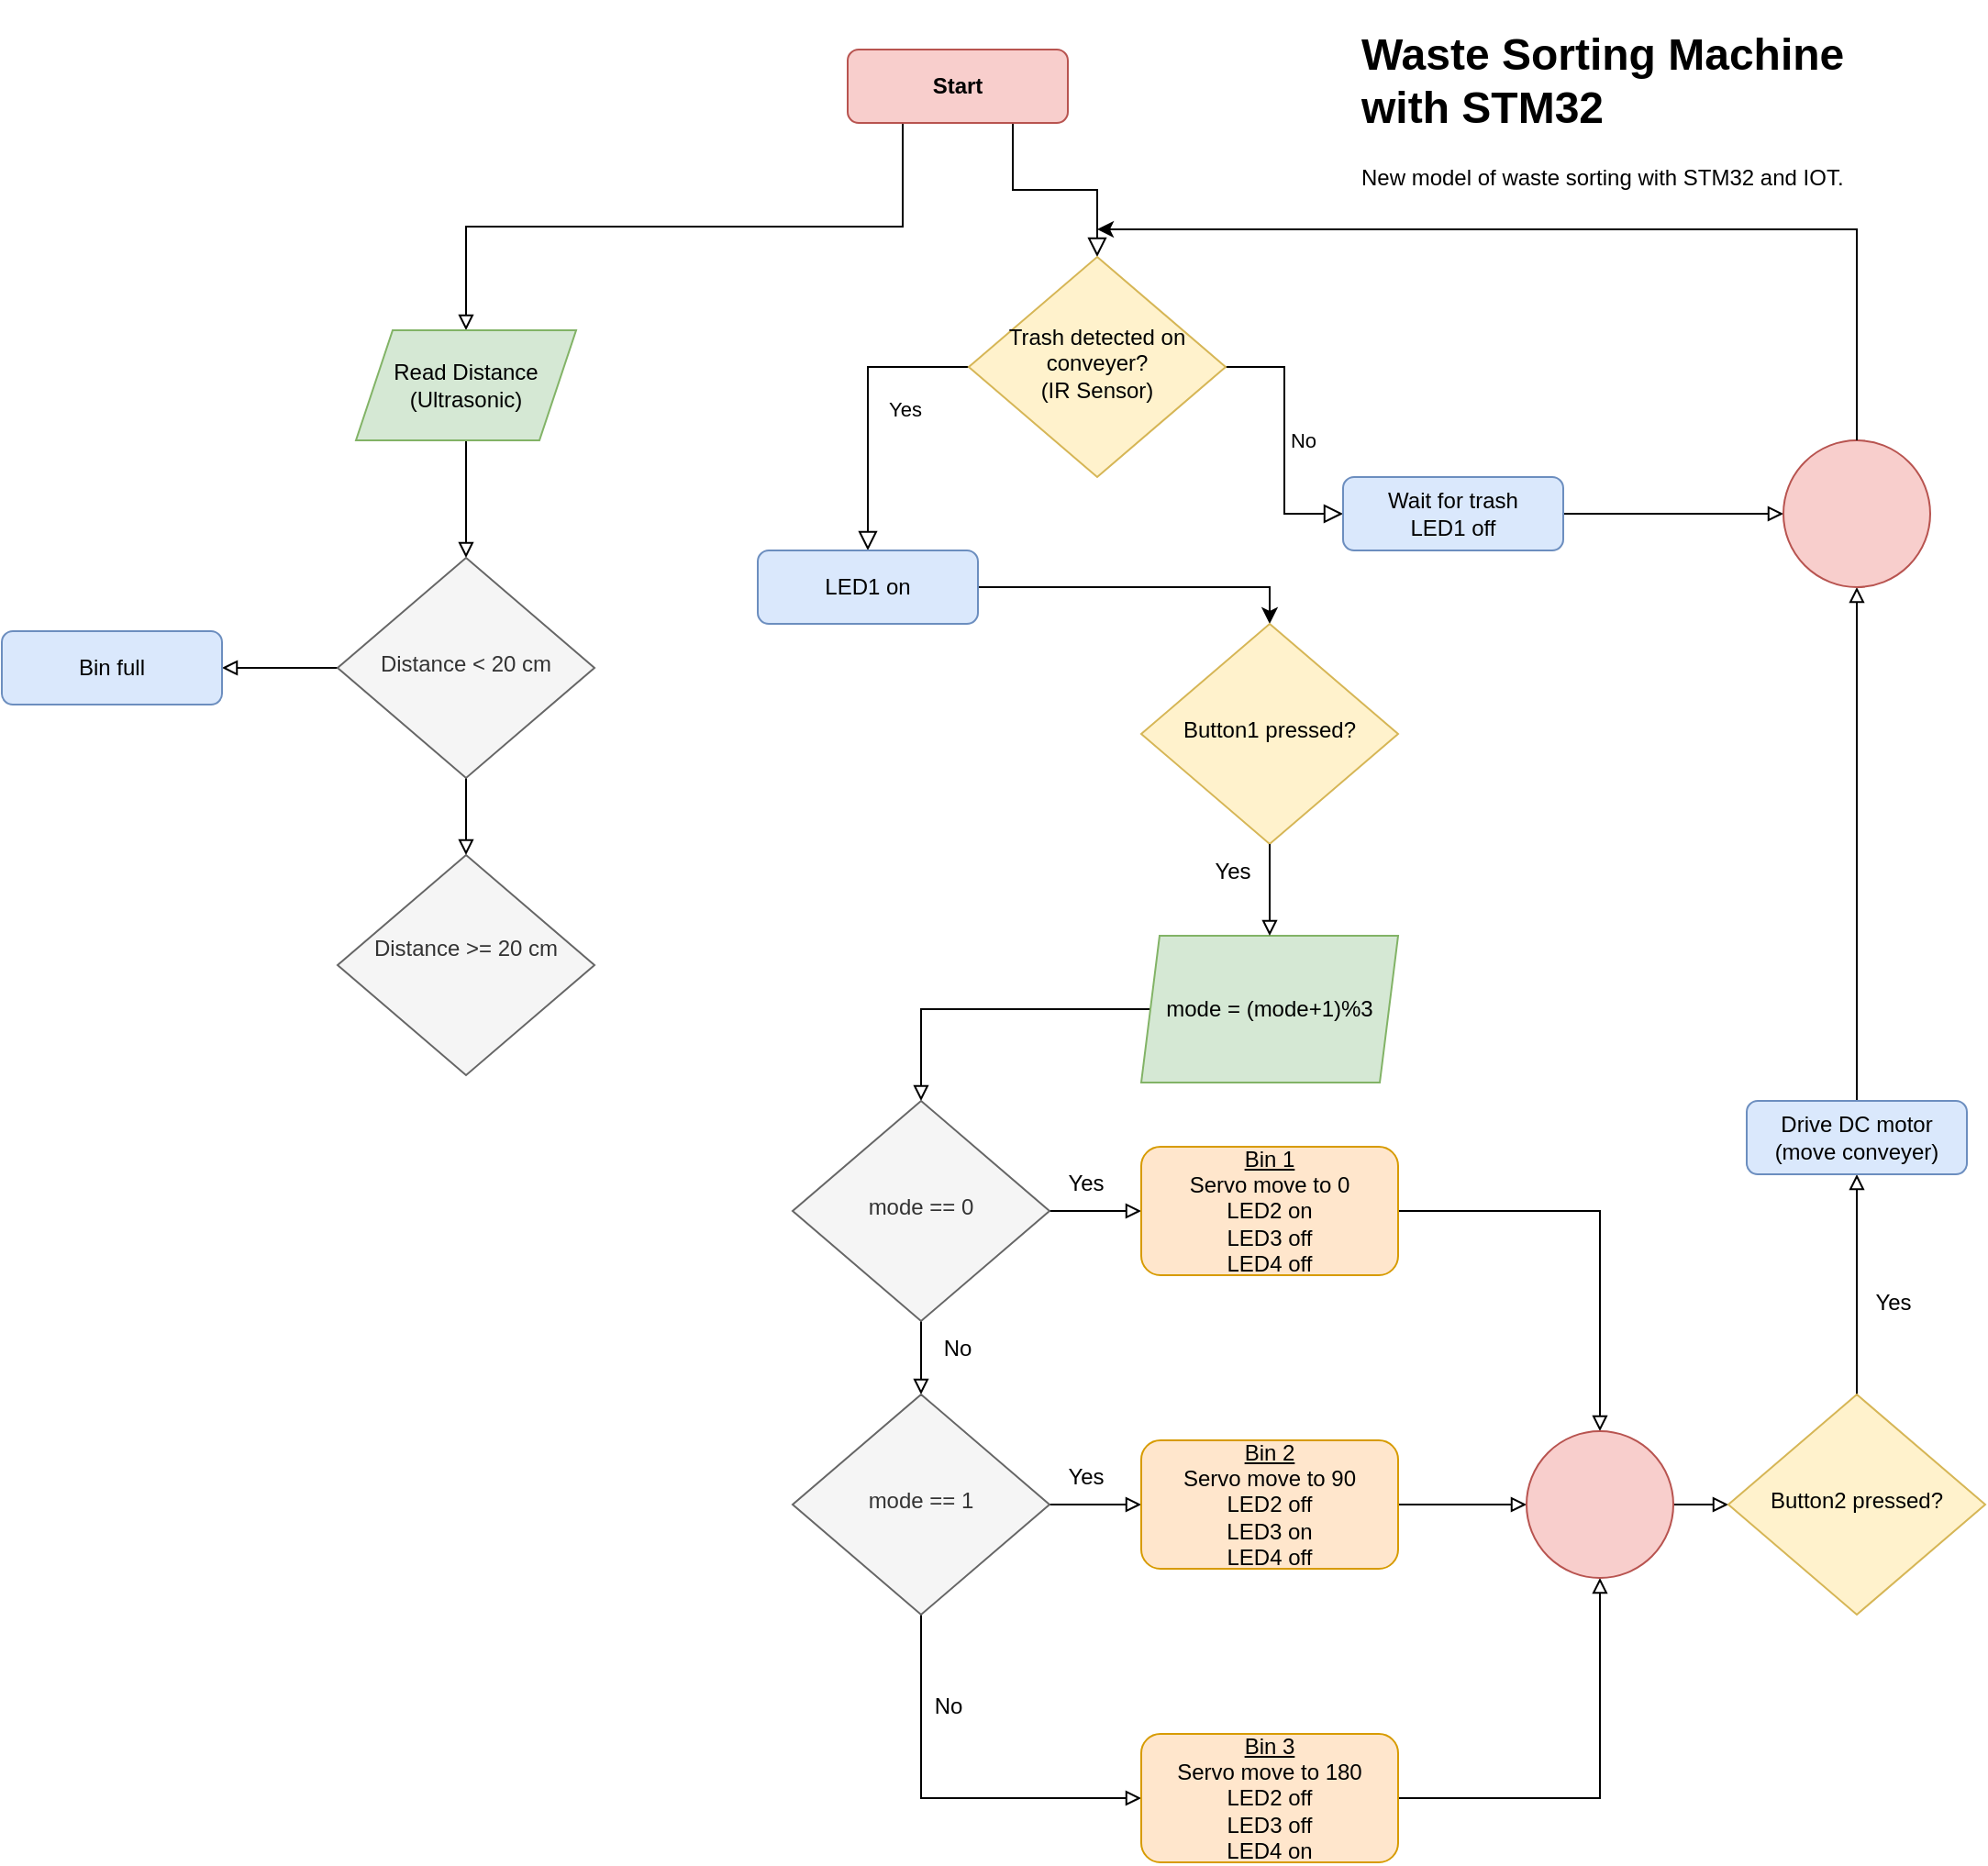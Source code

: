 <mxfile version="20.3.6" type="github">
  <diagram id="C5RBs43oDa-KdzZeNtuy" name="Page-1">
    <mxGraphModel dx="1781" dy="794" grid="0" gridSize="10" guides="1" tooltips="1" connect="1" arrows="1" fold="1" page="0" pageScale="1" pageWidth="827" pageHeight="1169" math="0" shadow="0">
      <root>
        <mxCell id="WIyWlLk6GJQsqaUBKTNV-0" />
        <mxCell id="WIyWlLk6GJQsqaUBKTNV-1" parent="WIyWlLk6GJQsqaUBKTNV-0" />
        <mxCell id="WIyWlLk6GJQsqaUBKTNV-2" value="" style="rounded=0;html=1;jettySize=auto;orthogonalLoop=1;fontSize=11;endArrow=block;endFill=0;endSize=8;strokeWidth=1;shadow=0;labelBackgroundColor=none;edgeStyle=orthogonalEdgeStyle;exitX=0.75;exitY=1;exitDx=0;exitDy=0;" parent="WIyWlLk6GJQsqaUBKTNV-1" source="WIyWlLk6GJQsqaUBKTNV-3" target="WIyWlLk6GJQsqaUBKTNV-6" edge="1">
          <mxGeometry relative="1" as="geometry" />
        </mxCell>
        <mxCell id="u0QpZHohOQBvSTu-kbXx-72" style="edgeStyle=orthogonalEdgeStyle;rounded=0;orthogonalLoop=1;jettySize=auto;html=1;exitX=0.25;exitY=1;exitDx=0;exitDy=0;entryX=0.5;entryY=0;entryDx=0;entryDy=0;fontSize=12;startArrow=none;startFill=0;endArrow=block;endFill=0;" edge="1" parent="WIyWlLk6GJQsqaUBKTNV-1" source="WIyWlLk6GJQsqaUBKTNV-3" target="u0QpZHohOQBvSTu-kbXx-71">
          <mxGeometry relative="1" as="geometry" />
        </mxCell>
        <mxCell id="WIyWlLk6GJQsqaUBKTNV-3" value="&lt;b&gt;Start&lt;/b&gt;" style="rounded=1;whiteSpace=wrap;html=1;fontSize=12;glass=0;strokeWidth=1;shadow=0;fillColor=#f8cecc;strokeColor=#b85450;" parent="WIyWlLk6GJQsqaUBKTNV-1" vertex="1">
          <mxGeometry x="160" y="27" width="120" height="40" as="geometry" />
        </mxCell>
        <mxCell id="WIyWlLk6GJQsqaUBKTNV-4" value="Yes" style="rounded=0;html=1;jettySize=auto;orthogonalLoop=1;fontSize=11;endArrow=block;endFill=0;endSize=8;strokeWidth=1;shadow=0;labelBackgroundColor=none;edgeStyle=orthogonalEdgeStyle;entryX=0.5;entryY=0;entryDx=0;entryDy=0;exitX=0;exitY=0.5;exitDx=0;exitDy=0;" parent="WIyWlLk6GJQsqaUBKTNV-1" source="WIyWlLk6GJQsqaUBKTNV-6" target="u0QpZHohOQBvSTu-kbXx-3" edge="1">
          <mxGeometry y="20" relative="1" as="geometry">
            <mxPoint as="offset" />
            <mxPoint x="220" y="380" as="targetPoint" />
            <Array as="points" />
          </mxGeometry>
        </mxCell>
        <mxCell id="WIyWlLk6GJQsqaUBKTNV-5" value="No" style="edgeStyle=orthogonalEdgeStyle;rounded=0;html=1;jettySize=auto;orthogonalLoop=1;fontSize=11;endArrow=block;endFill=0;endSize=8;strokeWidth=1;shadow=0;labelBackgroundColor=none;" parent="WIyWlLk6GJQsqaUBKTNV-1" source="WIyWlLk6GJQsqaUBKTNV-6" target="WIyWlLk6GJQsqaUBKTNV-7" edge="1">
          <mxGeometry y="10" relative="1" as="geometry">
            <mxPoint as="offset" />
          </mxGeometry>
        </mxCell>
        <mxCell id="WIyWlLk6GJQsqaUBKTNV-6" value="&lt;div style=&quot;&quot;&gt;&lt;span style=&quot;background-color: initial;&quot;&gt;Trash detected on conveyer?&lt;/span&gt;&lt;/div&gt;&lt;div style=&quot;&quot;&gt;(IR Sensor)&lt;/div&gt;" style="rhombus;whiteSpace=wrap;html=1;shadow=0;fontFamily=Helvetica;fontSize=12;align=center;strokeWidth=1;spacing=6;spacingTop=-4;fillColor=#fff2cc;strokeColor=#d6b656;" parent="WIyWlLk6GJQsqaUBKTNV-1" vertex="1">
          <mxGeometry x="226" y="140" width="140" height="120" as="geometry" />
        </mxCell>
        <mxCell id="u0QpZHohOQBvSTu-kbXx-64" style="edgeStyle=orthogonalEdgeStyle;rounded=0;orthogonalLoop=1;jettySize=auto;html=1;entryX=0;entryY=0.5;entryDx=0;entryDy=0;fontSize=12;startArrow=none;startFill=0;endArrow=block;endFill=0;" edge="1" parent="WIyWlLk6GJQsqaUBKTNV-1" source="WIyWlLk6GJQsqaUBKTNV-7" target="u0QpZHohOQBvSTu-kbXx-63">
          <mxGeometry relative="1" as="geometry" />
        </mxCell>
        <mxCell id="WIyWlLk6GJQsqaUBKTNV-7" value="Wait for trash&lt;br&gt;LED1 off" style="rounded=1;whiteSpace=wrap;html=1;fontSize=12;glass=0;strokeWidth=1;shadow=0;fillColor=#dae8fc;strokeColor=#6c8ebf;" parent="WIyWlLk6GJQsqaUBKTNV-1" vertex="1">
          <mxGeometry x="430" y="260" width="120" height="40" as="geometry" />
        </mxCell>
        <mxCell id="u0QpZHohOQBvSTu-kbXx-13" style="edgeStyle=orthogonalEdgeStyle;rounded=0;orthogonalLoop=1;jettySize=auto;html=1;entryX=0.5;entryY=0;entryDx=0;entryDy=0;fontSize=12;" edge="1" parent="WIyWlLk6GJQsqaUBKTNV-1" source="u0QpZHohOQBvSTu-kbXx-3" target="u0QpZHohOQBvSTu-kbXx-8">
          <mxGeometry relative="1" as="geometry" />
        </mxCell>
        <mxCell id="u0QpZHohOQBvSTu-kbXx-3" value="LED1 on" style="rounded=1;whiteSpace=wrap;html=1;fontSize=12;fillColor=#dae8fc;strokeColor=#6c8ebf;" vertex="1" parent="WIyWlLk6GJQsqaUBKTNV-1">
          <mxGeometry x="111" y="300" width="120" height="40" as="geometry" />
        </mxCell>
        <mxCell id="u0QpZHohOQBvSTu-kbXx-5" value="&lt;h1&gt;Waste Sorting Machine with STM32&lt;/h1&gt;&lt;p&gt;New model of waste sorting with STM32 and IOT.&lt;/p&gt;" style="text;html=1;strokeColor=none;fillColor=none;spacing=5;spacingTop=-20;whiteSpace=wrap;overflow=hidden;rounded=0;fontSize=12;" vertex="1" parent="WIyWlLk6GJQsqaUBKTNV-1">
          <mxGeometry x="435" y="10" width="285" height="100" as="geometry" />
        </mxCell>
        <mxCell id="u0QpZHohOQBvSTu-kbXx-8" value="&lt;div style=&quot;&quot;&gt;Button1 pressed?&lt;/div&gt;" style="rhombus;whiteSpace=wrap;html=1;shadow=0;fontFamily=Helvetica;fontSize=12;align=center;strokeWidth=1;spacing=6;spacingTop=-4;fillColor=#fff2cc;strokeColor=#d6b656;" vertex="1" parent="WIyWlLk6GJQsqaUBKTNV-1">
          <mxGeometry x="320" y="340" width="140" height="120" as="geometry" />
        </mxCell>
        <mxCell id="u0QpZHohOQBvSTu-kbXx-34" style="edgeStyle=orthogonalEdgeStyle;rounded=0;orthogonalLoop=1;jettySize=auto;html=1;entryX=0.5;entryY=0;entryDx=0;entryDy=0;fontSize=12;startArrow=none;startFill=0;endArrow=block;endFill=0;" edge="1" parent="WIyWlLk6GJQsqaUBKTNV-1" source="u0QpZHohOQBvSTu-kbXx-14" target="u0QpZHohOQBvSTu-kbXx-30">
          <mxGeometry relative="1" as="geometry" />
        </mxCell>
        <mxCell id="u0QpZHohOQBvSTu-kbXx-14" value="mode = (mode+1)%3" style="shape=parallelogram;perimeter=parallelogramPerimeter;whiteSpace=wrap;html=1;fixedSize=1;fontSize=12;fillColor=#d5e8d4;strokeColor=#82b366;size=10;" vertex="1" parent="WIyWlLk6GJQsqaUBKTNV-1">
          <mxGeometry x="320" y="510" width="140" height="80" as="geometry" />
        </mxCell>
        <mxCell id="u0QpZHohOQBvSTu-kbXx-35" style="edgeStyle=orthogonalEdgeStyle;rounded=0;orthogonalLoop=1;jettySize=auto;html=1;entryX=0.5;entryY=0;entryDx=0;entryDy=0;fontSize=12;startArrow=none;startFill=0;endArrow=block;endFill=0;" edge="1" parent="WIyWlLk6GJQsqaUBKTNV-1" source="u0QpZHohOQBvSTu-kbXx-30" target="u0QpZHohOQBvSTu-kbXx-31">
          <mxGeometry relative="1" as="geometry" />
        </mxCell>
        <mxCell id="u0QpZHohOQBvSTu-kbXx-40" style="edgeStyle=orthogonalEdgeStyle;rounded=0;orthogonalLoop=1;jettySize=auto;html=1;entryX=0;entryY=0.5;entryDx=0;entryDy=0;fontSize=12;startArrow=none;startFill=0;endArrow=block;endFill=0;" edge="1" parent="WIyWlLk6GJQsqaUBKTNV-1" source="u0QpZHohOQBvSTu-kbXx-30" target="u0QpZHohOQBvSTu-kbXx-37">
          <mxGeometry relative="1" as="geometry" />
        </mxCell>
        <mxCell id="u0QpZHohOQBvSTu-kbXx-30" value="&lt;div style=&quot;&quot;&gt;mode == 0&lt;/div&gt;" style="rhombus;whiteSpace=wrap;html=1;shadow=0;fontFamily=Helvetica;fontSize=12;align=center;strokeWidth=1;spacing=6;spacingTop=-4;fillColor=#f5f5f5;strokeColor=#666666;fontColor=#333333;" vertex="1" parent="WIyWlLk6GJQsqaUBKTNV-1">
          <mxGeometry x="130" y="600" width="140" height="120" as="geometry" />
        </mxCell>
        <mxCell id="u0QpZHohOQBvSTu-kbXx-36" style="edgeStyle=orthogonalEdgeStyle;rounded=0;orthogonalLoop=1;jettySize=auto;html=1;fontSize=12;startArrow=none;startFill=0;endArrow=block;endFill=0;entryX=0;entryY=0.5;entryDx=0;entryDy=0;exitX=0.5;exitY=1;exitDx=0;exitDy=0;" edge="1" parent="WIyWlLk6GJQsqaUBKTNV-1" source="u0QpZHohOQBvSTu-kbXx-31" target="u0QpZHohOQBvSTu-kbXx-39">
          <mxGeometry relative="1" as="geometry">
            <mxPoint x="200" y="989" as="targetPoint" />
            <Array as="points">
              <mxPoint x="200" y="980" />
            </Array>
          </mxGeometry>
        </mxCell>
        <mxCell id="u0QpZHohOQBvSTu-kbXx-41" style="edgeStyle=orthogonalEdgeStyle;rounded=0;orthogonalLoop=1;jettySize=auto;html=1;entryX=0;entryY=0.5;entryDx=0;entryDy=0;fontSize=12;startArrow=none;startFill=0;endArrow=block;endFill=0;" edge="1" parent="WIyWlLk6GJQsqaUBKTNV-1" source="u0QpZHohOQBvSTu-kbXx-31" target="u0QpZHohOQBvSTu-kbXx-38">
          <mxGeometry relative="1" as="geometry" />
        </mxCell>
        <mxCell id="u0QpZHohOQBvSTu-kbXx-31" value="&lt;div style=&quot;&quot;&gt;mode == 1&lt;/div&gt;" style="rhombus;whiteSpace=wrap;html=1;shadow=0;fontFamily=Helvetica;fontSize=12;align=center;strokeWidth=1;spacing=6;spacingTop=-4;fillColor=#f5f5f5;strokeColor=#666666;fontColor=#333333;" vertex="1" parent="WIyWlLk6GJQsqaUBKTNV-1">
          <mxGeometry x="130" y="760" width="140" height="120" as="geometry" />
        </mxCell>
        <mxCell id="u0QpZHohOQBvSTu-kbXx-28" value="" style="edgeStyle=orthogonalEdgeStyle;rounded=0;orthogonalLoop=1;jettySize=auto;html=1;fontSize=12;startArrow=none;startFill=0;endArrow=block;endFill=0;" edge="1" parent="WIyWlLk6GJQsqaUBKTNV-1" source="u0QpZHohOQBvSTu-kbXx-8" target="u0QpZHohOQBvSTu-kbXx-14">
          <mxGeometry relative="1" as="geometry" />
        </mxCell>
        <mxCell id="u0QpZHohOQBvSTu-kbXx-24" value="Yes" style="text;html=1;strokeColor=none;fillColor=none;align=center;verticalAlign=middle;whiteSpace=wrap;rounded=0;fontSize=12;rotation=0;" vertex="1" parent="WIyWlLk6GJQsqaUBKTNV-1">
          <mxGeometry x="340" y="460" width="60" height="30" as="geometry" />
        </mxCell>
        <mxCell id="u0QpZHohOQBvSTu-kbXx-51" style="edgeStyle=orthogonalEdgeStyle;rounded=0;orthogonalLoop=1;jettySize=auto;html=1;entryX=0.5;entryY=0;entryDx=0;entryDy=0;fontSize=12;startArrow=none;startFill=0;endArrow=block;endFill=0;" edge="1" parent="WIyWlLk6GJQsqaUBKTNV-1" source="u0QpZHohOQBvSTu-kbXx-37" target="u0QpZHohOQBvSTu-kbXx-50">
          <mxGeometry relative="1" as="geometry" />
        </mxCell>
        <mxCell id="u0QpZHohOQBvSTu-kbXx-37" value="&lt;u&gt;Bin 1&lt;/u&gt;&lt;br&gt;Servo move to 0&lt;br&gt;LED2 on&lt;br&gt;LED3 off&lt;br&gt;LED4 off" style="rounded=1;whiteSpace=wrap;html=1;fontSize=12;fillColor=#ffe6cc;strokeColor=#d79b00;" vertex="1" parent="WIyWlLk6GJQsqaUBKTNV-1">
          <mxGeometry x="320" y="625" width="140" height="70" as="geometry" />
        </mxCell>
        <mxCell id="u0QpZHohOQBvSTu-kbXx-52" style="edgeStyle=orthogonalEdgeStyle;rounded=0;orthogonalLoop=1;jettySize=auto;html=1;entryX=0;entryY=0.5;entryDx=0;entryDy=0;fontSize=12;startArrow=none;startFill=0;endArrow=block;endFill=0;" edge="1" parent="WIyWlLk6GJQsqaUBKTNV-1" source="u0QpZHohOQBvSTu-kbXx-38" target="u0QpZHohOQBvSTu-kbXx-50">
          <mxGeometry relative="1" as="geometry" />
        </mxCell>
        <mxCell id="u0QpZHohOQBvSTu-kbXx-38" value="&lt;u&gt;Bin 2&lt;/u&gt;&lt;br&gt;Servo move to 90&lt;br&gt;LED2 off&lt;br&gt;LED3 on&lt;br&gt;LED4 off" style="rounded=1;whiteSpace=wrap;html=1;fontSize=12;fillColor=#ffe6cc;strokeColor=#d79b00;" vertex="1" parent="WIyWlLk6GJQsqaUBKTNV-1">
          <mxGeometry x="320" y="785" width="140" height="70" as="geometry" />
        </mxCell>
        <mxCell id="u0QpZHohOQBvSTu-kbXx-53" style="edgeStyle=orthogonalEdgeStyle;rounded=0;orthogonalLoop=1;jettySize=auto;html=1;entryX=0.5;entryY=1;entryDx=0;entryDy=0;fontSize=12;startArrow=none;startFill=0;endArrow=block;endFill=0;" edge="1" parent="WIyWlLk6GJQsqaUBKTNV-1" source="u0QpZHohOQBvSTu-kbXx-39" target="u0QpZHohOQBvSTu-kbXx-50">
          <mxGeometry relative="1" as="geometry" />
        </mxCell>
        <mxCell id="u0QpZHohOQBvSTu-kbXx-39" value="&lt;u&gt;Bin 3&lt;/u&gt;&lt;br&gt;Servo move to 180&lt;br&gt;LED2 off&lt;br&gt;LED3 off&lt;br&gt;LED4 on" style="rounded=1;whiteSpace=wrap;html=1;fontSize=12;fillColor=#ffe6cc;strokeColor=#d79b00;" vertex="1" parent="WIyWlLk6GJQsqaUBKTNV-1">
          <mxGeometry x="320" y="945" width="140" height="70" as="geometry" />
        </mxCell>
        <mxCell id="u0QpZHohOQBvSTu-kbXx-45" value="Yes" style="text;html=1;strokeColor=none;fillColor=none;align=center;verticalAlign=middle;whiteSpace=wrap;rounded=0;fontSize=12;" vertex="1" parent="WIyWlLk6GJQsqaUBKTNV-1">
          <mxGeometry x="260" y="630" width="60" height="30" as="geometry" />
        </mxCell>
        <mxCell id="u0QpZHohOQBvSTu-kbXx-46" value="Yes" style="text;html=1;strokeColor=none;fillColor=none;align=center;verticalAlign=middle;whiteSpace=wrap;rounded=0;fontSize=12;" vertex="1" parent="WIyWlLk6GJQsqaUBKTNV-1">
          <mxGeometry x="260" y="790" width="60" height="30" as="geometry" />
        </mxCell>
        <mxCell id="u0QpZHohOQBvSTu-kbXx-48" value="No" style="text;html=1;strokeColor=none;fillColor=none;align=center;verticalAlign=middle;whiteSpace=wrap;rounded=0;fontSize=12;" vertex="1" parent="WIyWlLk6GJQsqaUBKTNV-1">
          <mxGeometry x="190" y="720" width="60" height="30" as="geometry" />
        </mxCell>
        <mxCell id="u0QpZHohOQBvSTu-kbXx-49" value="No" style="text;html=1;strokeColor=none;fillColor=none;align=center;verticalAlign=middle;whiteSpace=wrap;rounded=0;fontSize=12;" vertex="1" parent="WIyWlLk6GJQsqaUBKTNV-1">
          <mxGeometry x="185" y="915" width="60" height="30" as="geometry" />
        </mxCell>
        <mxCell id="u0QpZHohOQBvSTu-kbXx-59" style="edgeStyle=orthogonalEdgeStyle;rounded=0;orthogonalLoop=1;jettySize=auto;html=1;entryX=0;entryY=0.5;entryDx=0;entryDy=0;fontSize=12;startArrow=none;startFill=0;endArrow=block;endFill=0;" edge="1" parent="WIyWlLk6GJQsqaUBKTNV-1" source="u0QpZHohOQBvSTu-kbXx-50" target="u0QpZHohOQBvSTu-kbXx-58">
          <mxGeometry relative="1" as="geometry" />
        </mxCell>
        <mxCell id="u0QpZHohOQBvSTu-kbXx-50" value="" style="ellipse;whiteSpace=wrap;html=1;aspect=fixed;fontSize=12;fillColor=#f8cecc;strokeColor=#b85450;" vertex="1" parent="WIyWlLk6GJQsqaUBKTNV-1">
          <mxGeometry x="530" y="780" width="80" height="80" as="geometry" />
        </mxCell>
        <mxCell id="u0QpZHohOQBvSTu-kbXx-61" style="edgeStyle=orthogonalEdgeStyle;rounded=0;orthogonalLoop=1;jettySize=auto;html=1;entryX=0.5;entryY=1;entryDx=0;entryDy=0;fontSize=12;startArrow=none;startFill=0;endArrow=block;endFill=0;" edge="1" parent="WIyWlLk6GJQsqaUBKTNV-1" source="u0QpZHohOQBvSTu-kbXx-58" target="u0QpZHohOQBvSTu-kbXx-60">
          <mxGeometry relative="1" as="geometry" />
        </mxCell>
        <mxCell id="u0QpZHohOQBvSTu-kbXx-58" value="&lt;div style=&quot;&quot;&gt;Button2 pressed?&lt;/div&gt;" style="rhombus;whiteSpace=wrap;html=1;shadow=0;fontFamily=Helvetica;fontSize=12;align=center;strokeWidth=1;spacing=6;spacingTop=-4;fillColor=#fff2cc;strokeColor=#d6b656;" vertex="1" parent="WIyWlLk6GJQsqaUBKTNV-1">
          <mxGeometry x="640" y="760" width="140" height="120" as="geometry" />
        </mxCell>
        <mxCell id="u0QpZHohOQBvSTu-kbXx-65" style="edgeStyle=orthogonalEdgeStyle;rounded=0;orthogonalLoop=1;jettySize=auto;html=1;entryX=0.5;entryY=1;entryDx=0;entryDy=0;fontSize=12;startArrow=none;startFill=0;endArrow=block;endFill=0;" edge="1" parent="WIyWlLk6GJQsqaUBKTNV-1" source="u0QpZHohOQBvSTu-kbXx-60" target="u0QpZHohOQBvSTu-kbXx-63">
          <mxGeometry relative="1" as="geometry" />
        </mxCell>
        <mxCell id="u0QpZHohOQBvSTu-kbXx-60" value="Drive DC motor&lt;br&gt;(move conveyer)" style="rounded=1;whiteSpace=wrap;html=1;fontSize=12;fillColor=#dae8fc;strokeColor=#6c8ebf;" vertex="1" parent="WIyWlLk6GJQsqaUBKTNV-1">
          <mxGeometry x="650" y="600" width="120" height="40" as="geometry" />
        </mxCell>
        <mxCell id="u0QpZHohOQBvSTu-kbXx-63" value="" style="ellipse;whiteSpace=wrap;html=1;aspect=fixed;fontSize=12;fillColor=#f8cecc;strokeColor=#b85450;" vertex="1" parent="WIyWlLk6GJQsqaUBKTNV-1">
          <mxGeometry x="670" y="240" width="80" height="80" as="geometry" />
        </mxCell>
        <mxCell id="u0QpZHohOQBvSTu-kbXx-66" value="" style="endArrow=classic;html=1;rounded=0;fontSize=12;exitX=0.5;exitY=0;exitDx=0;exitDy=0;" edge="1" parent="WIyWlLk6GJQsqaUBKTNV-1" source="u0QpZHohOQBvSTu-kbXx-63">
          <mxGeometry width="50" height="50" relative="1" as="geometry">
            <mxPoint x="685" y="210" as="sourcePoint" />
            <mxPoint x="296" y="125" as="targetPoint" />
            <Array as="points">
              <mxPoint x="710" y="125" />
            </Array>
          </mxGeometry>
        </mxCell>
        <mxCell id="u0QpZHohOQBvSTu-kbXx-68" value="Yes" style="text;html=1;strokeColor=none;fillColor=none;align=center;verticalAlign=middle;whiteSpace=wrap;rounded=0;fontSize=12;" vertex="1" parent="WIyWlLk6GJQsqaUBKTNV-1">
          <mxGeometry x="700" y="695" width="60" height="30" as="geometry" />
        </mxCell>
        <mxCell id="u0QpZHohOQBvSTu-kbXx-77" style="edgeStyle=orthogonalEdgeStyle;rounded=0;orthogonalLoop=1;jettySize=auto;html=1;fontSize=12;startArrow=none;startFill=0;endArrow=block;endFill=0;" edge="1" parent="WIyWlLk6GJQsqaUBKTNV-1" source="u0QpZHohOQBvSTu-kbXx-71" target="u0QpZHohOQBvSTu-kbXx-74">
          <mxGeometry relative="1" as="geometry" />
        </mxCell>
        <mxCell id="u0QpZHohOQBvSTu-kbXx-71" value="Read Distance&lt;br&gt;(Ultrasonic)" style="shape=parallelogram;perimeter=parallelogramPerimeter;whiteSpace=wrap;html=1;fixedSize=1;fontSize=12;fillColor=#d5e8d4;strokeColor=#82b366;" vertex="1" parent="WIyWlLk6GJQsqaUBKTNV-1">
          <mxGeometry x="-108" y="180" width="120" height="60" as="geometry" />
        </mxCell>
        <mxCell id="u0QpZHohOQBvSTu-kbXx-79" style="edgeStyle=orthogonalEdgeStyle;rounded=0;orthogonalLoop=1;jettySize=auto;html=1;entryX=1;entryY=0.5;entryDx=0;entryDy=0;fontSize=12;startArrow=none;startFill=0;endArrow=block;endFill=0;" edge="1" parent="WIyWlLk6GJQsqaUBKTNV-1" source="u0QpZHohOQBvSTu-kbXx-74" target="u0QpZHohOQBvSTu-kbXx-78">
          <mxGeometry relative="1" as="geometry" />
        </mxCell>
        <mxCell id="u0QpZHohOQBvSTu-kbXx-81" style="edgeStyle=orthogonalEdgeStyle;rounded=0;orthogonalLoop=1;jettySize=auto;html=1;fontSize=12;startArrow=none;startFill=0;endArrow=block;endFill=0;" edge="1" parent="WIyWlLk6GJQsqaUBKTNV-1" source="u0QpZHohOQBvSTu-kbXx-74" target="u0QpZHohOQBvSTu-kbXx-75">
          <mxGeometry relative="1" as="geometry" />
        </mxCell>
        <mxCell id="u0QpZHohOQBvSTu-kbXx-74" value="&lt;div style=&quot;&quot;&gt;Distance &amp;lt; 20 cm&lt;/div&gt;" style="rhombus;whiteSpace=wrap;html=1;shadow=0;fontFamily=Helvetica;fontSize=12;align=center;strokeWidth=1;spacing=6;spacingTop=-4;fillColor=#f5f5f5;strokeColor=#666666;fontColor=#333333;" vertex="1" parent="WIyWlLk6GJQsqaUBKTNV-1">
          <mxGeometry x="-118" y="304" width="140" height="120" as="geometry" />
        </mxCell>
        <mxCell id="u0QpZHohOQBvSTu-kbXx-75" value="&lt;div style=&quot;&quot;&gt;&lt;span style=&quot;background-color: initial;&quot;&gt;Distance &amp;gt;= 20 cm&lt;/span&gt;&lt;br&gt;&lt;/div&gt;&lt;div style=&quot;&quot;&gt;&lt;span style=&quot;background-color: initial;&quot;&gt;&lt;br&gt;&lt;/span&gt;&lt;/div&gt;" style="rhombus;whiteSpace=wrap;html=1;shadow=0;fontFamily=Helvetica;fontSize=12;align=center;strokeWidth=1;spacing=6;spacingTop=-4;fillColor=#f5f5f5;strokeColor=#666666;fontColor=#333333;" vertex="1" parent="WIyWlLk6GJQsqaUBKTNV-1">
          <mxGeometry x="-118" y="466" width="140" height="120" as="geometry" />
        </mxCell>
        <mxCell id="u0QpZHohOQBvSTu-kbXx-78" value="Bin full" style="rounded=1;whiteSpace=wrap;html=1;fontSize=12;fillColor=#dae8fc;strokeColor=#6c8ebf;" vertex="1" parent="WIyWlLk6GJQsqaUBKTNV-1">
          <mxGeometry x="-301" y="344" width="120" height="40" as="geometry" />
        </mxCell>
      </root>
    </mxGraphModel>
  </diagram>
</mxfile>
